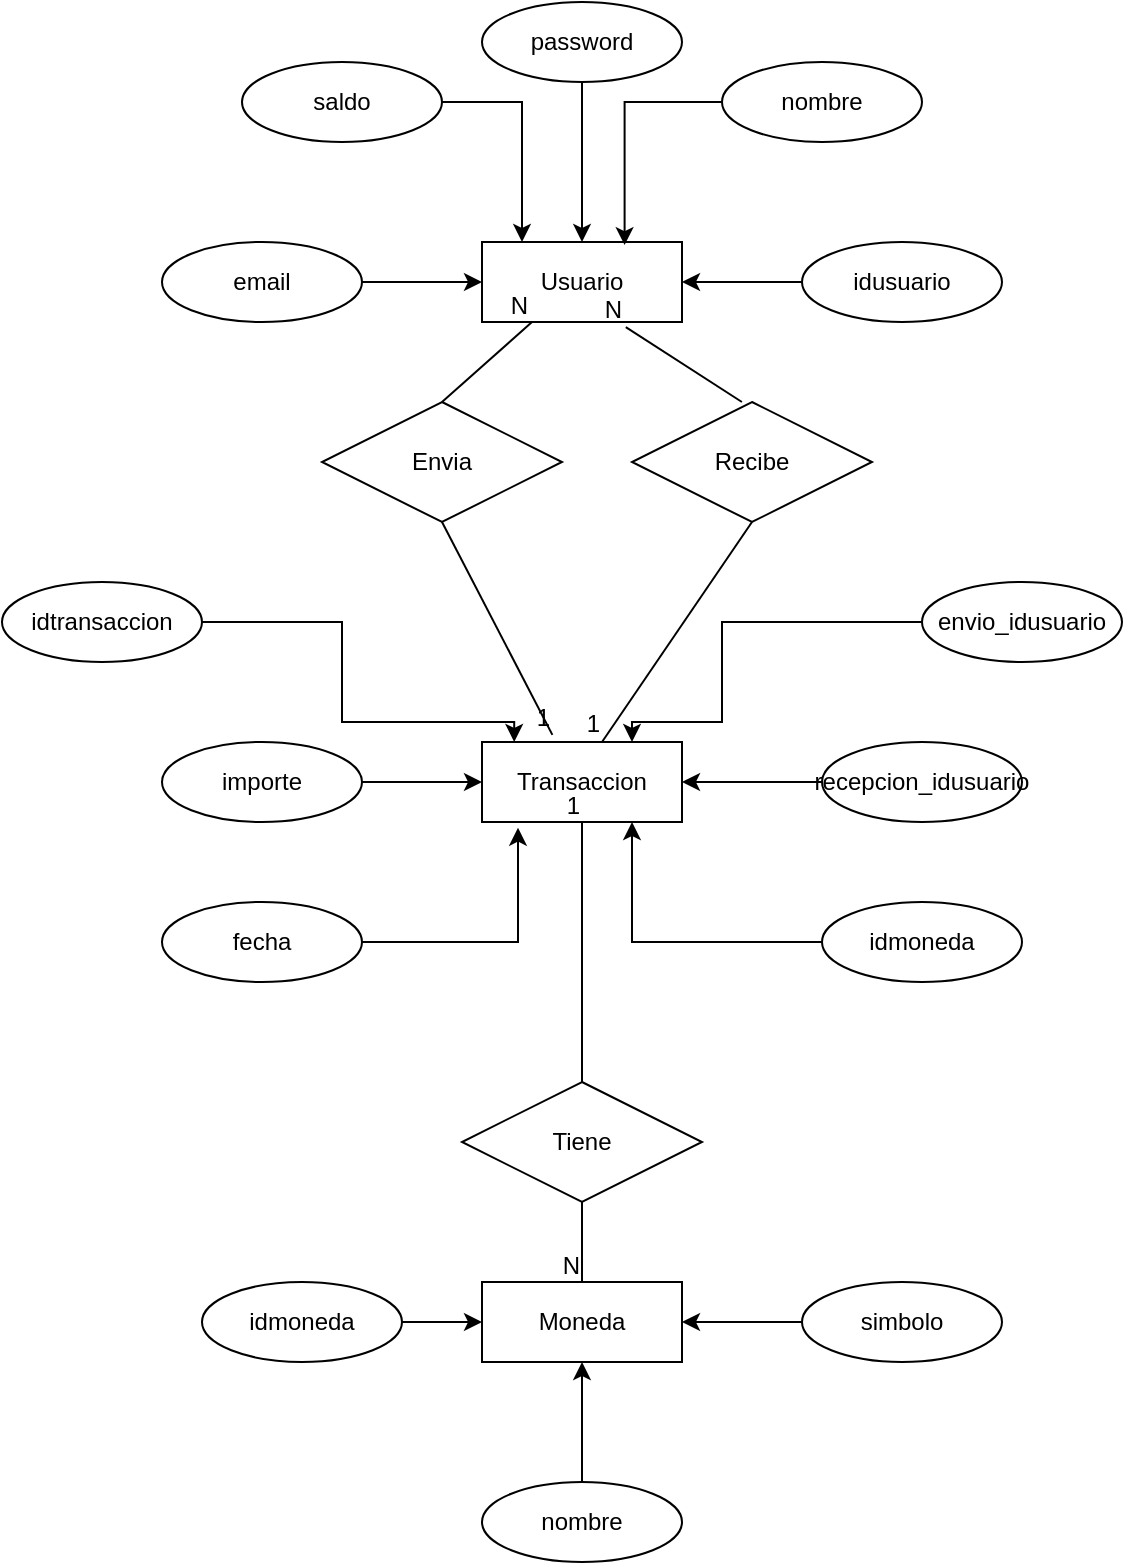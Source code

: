 <mxfile version="24.2.1" type="google">
  <diagram name="Page-1" id="TYNb1PDH3Irhw7wdlrGG">
    <mxGraphModel grid="1" page="1" gridSize="10" guides="1" tooltips="1" connect="1" arrows="1" fold="1" pageScale="1" pageWidth="850" pageHeight="1100" math="0" shadow="0">
      <root>
        <mxCell id="0" />
        <mxCell id="1" parent="0" />
        <mxCell id="53RuscuE_dz8axUHIlg9-6" value="Usuario" style="whiteSpace=wrap;html=1;align=center;" vertex="1" parent="1">
          <mxGeometry x="350" y="140" width="100" height="40" as="geometry" />
        </mxCell>
        <mxCell id="53RuscuE_dz8axUHIlg9-7" value="Transaccion" style="whiteSpace=wrap;html=1;align=center;" vertex="1" parent="1">
          <mxGeometry x="350" y="390" width="100" height="40" as="geometry" />
        </mxCell>
        <mxCell id="53RuscuE_dz8axUHIlg9-8" value="Moneda" style="whiteSpace=wrap;html=1;align=center;" vertex="1" parent="1">
          <mxGeometry x="350" y="660" width="100" height="40" as="geometry" />
        </mxCell>
        <mxCell id="53RuscuE_dz8axUHIlg9-18" style="edgeStyle=orthogonalEdgeStyle;rounded=0;orthogonalLoop=1;jettySize=auto;html=1;entryX=1;entryY=0.5;entryDx=0;entryDy=0;" edge="1" parent="1" source="53RuscuE_dz8axUHIlg9-9" target="53RuscuE_dz8axUHIlg9-6">
          <mxGeometry relative="1" as="geometry" />
        </mxCell>
        <mxCell id="53RuscuE_dz8axUHIlg9-9" value="idusuario" style="ellipse;whiteSpace=wrap;html=1;align=center;" vertex="1" parent="1">
          <mxGeometry x="510" y="140" width="100" height="40" as="geometry" />
        </mxCell>
        <mxCell id="53RuscuE_dz8axUHIlg9-10" value="nombre" style="ellipse;whiteSpace=wrap;html=1;align=center;" vertex="1" parent="1">
          <mxGeometry x="470" y="50" width="100" height="40" as="geometry" />
        </mxCell>
        <mxCell id="53RuscuE_dz8axUHIlg9-11" value="email" style="ellipse;whiteSpace=wrap;html=1;align=center;" vertex="1" parent="1">
          <mxGeometry x="190" y="140" width="100" height="40" as="geometry" />
        </mxCell>
        <mxCell id="53RuscuE_dz8axUHIlg9-14" value="" style="edgeStyle=orthogonalEdgeStyle;rounded=0;orthogonalLoop=1;jettySize=auto;html=1;" edge="1" parent="1" source="53RuscuE_dz8axUHIlg9-12" target="53RuscuE_dz8axUHIlg9-6">
          <mxGeometry relative="1" as="geometry" />
        </mxCell>
        <mxCell id="53RuscuE_dz8axUHIlg9-12" value="password" style="ellipse;whiteSpace=wrap;html=1;align=center;" vertex="1" parent="1">
          <mxGeometry x="350" y="20" width="100" height="40" as="geometry" />
        </mxCell>
        <mxCell id="53RuscuE_dz8axUHIlg9-13" value="saldo" style="ellipse;whiteSpace=wrap;html=1;align=center;" vertex="1" parent="1">
          <mxGeometry x="230" y="50" width="100" height="40" as="geometry" />
        </mxCell>
        <mxCell id="53RuscuE_dz8axUHIlg9-15" style="edgeStyle=orthogonalEdgeStyle;rounded=0;orthogonalLoop=1;jettySize=auto;html=1;entryX=0.713;entryY=0.039;entryDx=0;entryDy=0;entryPerimeter=0;" edge="1" parent="1" source="53RuscuE_dz8axUHIlg9-10" target="53RuscuE_dz8axUHIlg9-6">
          <mxGeometry relative="1" as="geometry" />
        </mxCell>
        <mxCell id="53RuscuE_dz8axUHIlg9-16" style="edgeStyle=orthogonalEdgeStyle;rounded=0;orthogonalLoop=1;jettySize=auto;html=1;entryX=0.2;entryY=0;entryDx=0;entryDy=0;entryPerimeter=0;" edge="1" parent="1" source="53RuscuE_dz8axUHIlg9-13" target="53RuscuE_dz8axUHIlg9-6">
          <mxGeometry relative="1" as="geometry" />
        </mxCell>
        <mxCell id="53RuscuE_dz8axUHIlg9-17" style="edgeStyle=orthogonalEdgeStyle;rounded=0;orthogonalLoop=1;jettySize=auto;html=1;entryX=0;entryY=0.5;entryDx=0;entryDy=0;" edge="1" parent="1" source="53RuscuE_dz8axUHIlg9-11" target="53RuscuE_dz8axUHIlg9-6">
          <mxGeometry relative="1" as="geometry" />
        </mxCell>
        <mxCell id="53RuscuE_dz8axUHIlg9-23" style="edgeStyle=orthogonalEdgeStyle;rounded=0;orthogonalLoop=1;jettySize=auto;html=1;entryX=0;entryY=0.5;entryDx=0;entryDy=0;" edge="1" parent="1" source="53RuscuE_dz8axUHIlg9-19" target="53RuscuE_dz8axUHIlg9-8">
          <mxGeometry relative="1" as="geometry" />
        </mxCell>
        <mxCell id="53RuscuE_dz8axUHIlg9-19" value="idmoneda" style="ellipse;whiteSpace=wrap;html=1;align=center;" vertex="1" parent="1">
          <mxGeometry x="210" y="660" width="100" height="40" as="geometry" />
        </mxCell>
        <mxCell id="53RuscuE_dz8axUHIlg9-24" style="edgeStyle=orthogonalEdgeStyle;rounded=0;orthogonalLoop=1;jettySize=auto;html=1;entryX=0.5;entryY=1;entryDx=0;entryDy=0;" edge="1" parent="1" source="53RuscuE_dz8axUHIlg9-20" target="53RuscuE_dz8axUHIlg9-8">
          <mxGeometry relative="1" as="geometry" />
        </mxCell>
        <mxCell id="53RuscuE_dz8axUHIlg9-20" value="nombre" style="ellipse;whiteSpace=wrap;html=1;align=center;" vertex="1" parent="1">
          <mxGeometry x="350" y="760" width="100" height="40" as="geometry" />
        </mxCell>
        <mxCell id="53RuscuE_dz8axUHIlg9-22" style="edgeStyle=orthogonalEdgeStyle;rounded=0;orthogonalLoop=1;jettySize=auto;html=1;" edge="1" parent="1" source="53RuscuE_dz8axUHIlg9-21" target="53RuscuE_dz8axUHIlg9-8">
          <mxGeometry relative="1" as="geometry" />
        </mxCell>
        <mxCell id="53RuscuE_dz8axUHIlg9-21" value="simbolo" style="ellipse;whiteSpace=wrap;html=1;align=center;" vertex="1" parent="1">
          <mxGeometry x="510" y="660" width="100" height="40" as="geometry" />
        </mxCell>
        <mxCell id="53RuscuE_dz8axUHIlg9-34" style="edgeStyle=orthogonalEdgeStyle;rounded=0;orthogonalLoop=1;jettySize=auto;html=1;entryX=0.75;entryY=0;entryDx=0;entryDy=0;" edge="1" parent="1" source="53RuscuE_dz8axUHIlg9-25" target="53RuscuE_dz8axUHIlg9-7">
          <mxGeometry relative="1" as="geometry">
            <Array as="points">
              <mxPoint x="470" y="330" />
              <mxPoint x="470" y="380" />
              <mxPoint x="425" y="380" />
            </Array>
          </mxGeometry>
        </mxCell>
        <mxCell id="53RuscuE_dz8axUHIlg9-25" value="envio_idusuario" style="ellipse;whiteSpace=wrap;html=1;align=center;" vertex="1" parent="1">
          <mxGeometry x="570" y="310" width="100" height="40" as="geometry" />
        </mxCell>
        <mxCell id="53RuscuE_dz8axUHIlg9-33" style="edgeStyle=orthogonalEdgeStyle;rounded=0;orthogonalLoop=1;jettySize=auto;html=1;entryX=1;entryY=0.5;entryDx=0;entryDy=0;" edge="1" parent="1" source="53RuscuE_dz8axUHIlg9-26" target="53RuscuE_dz8axUHIlg9-7">
          <mxGeometry relative="1" as="geometry" />
        </mxCell>
        <mxCell id="53RuscuE_dz8axUHIlg9-26" value="recepcion_idusuario" style="ellipse;whiteSpace=wrap;html=1;align=center;" vertex="1" parent="1">
          <mxGeometry x="520" y="390" width="100" height="40" as="geometry" />
        </mxCell>
        <mxCell id="53RuscuE_dz8axUHIlg9-35" style="edgeStyle=orthogonalEdgeStyle;rounded=0;orthogonalLoop=1;jettySize=auto;html=1;entryX=0.75;entryY=1;entryDx=0;entryDy=0;" edge="1" parent="1" source="53RuscuE_dz8axUHIlg9-27" target="53RuscuE_dz8axUHIlg9-7">
          <mxGeometry relative="1" as="geometry" />
        </mxCell>
        <mxCell id="53RuscuE_dz8axUHIlg9-27" value="idmoneda" style="ellipse;whiteSpace=wrap;html=1;align=center;" vertex="1" parent="1">
          <mxGeometry x="520" y="470" width="100" height="40" as="geometry" />
        </mxCell>
        <mxCell id="53RuscuE_dz8axUHIlg9-28" value="idtransaccion" style="ellipse;whiteSpace=wrap;html=1;align=center;" vertex="1" parent="1">
          <mxGeometry x="110" y="310" width="100" height="40" as="geometry" />
        </mxCell>
        <mxCell id="53RuscuE_dz8axUHIlg9-32" style="edgeStyle=orthogonalEdgeStyle;rounded=0;orthogonalLoop=1;jettySize=auto;html=1;entryX=0;entryY=0.5;entryDx=0;entryDy=0;" edge="1" parent="1" source="53RuscuE_dz8axUHIlg9-29" target="53RuscuE_dz8axUHIlg9-7">
          <mxGeometry relative="1" as="geometry" />
        </mxCell>
        <mxCell id="53RuscuE_dz8axUHIlg9-29" value="importe" style="ellipse;whiteSpace=wrap;html=1;align=center;" vertex="1" parent="1">
          <mxGeometry x="190" y="390" width="100" height="40" as="geometry" />
        </mxCell>
        <mxCell id="53RuscuE_dz8axUHIlg9-30" value="fecha" style="ellipse;whiteSpace=wrap;html=1;align=center;" vertex="1" parent="1">
          <mxGeometry x="190" y="470" width="100" height="40" as="geometry" />
        </mxCell>
        <mxCell id="53RuscuE_dz8axUHIlg9-31" style="edgeStyle=orthogonalEdgeStyle;rounded=0;orthogonalLoop=1;jettySize=auto;html=1;entryX=0.161;entryY=0;entryDx=0;entryDy=0;entryPerimeter=0;" edge="1" parent="1" source="53RuscuE_dz8axUHIlg9-28" target="53RuscuE_dz8axUHIlg9-7">
          <mxGeometry relative="1" as="geometry">
            <Array as="points">
              <mxPoint x="280" y="330" />
              <mxPoint x="280" y="380" />
              <mxPoint x="366" y="380" />
            </Array>
          </mxGeometry>
        </mxCell>
        <mxCell id="53RuscuE_dz8axUHIlg9-36" style="edgeStyle=orthogonalEdgeStyle;rounded=0;orthogonalLoop=1;jettySize=auto;html=1;entryX=0.18;entryY=1.071;entryDx=0;entryDy=0;entryPerimeter=0;" edge="1" parent="1" source="53RuscuE_dz8axUHIlg9-30" target="53RuscuE_dz8axUHIlg9-7">
          <mxGeometry relative="1" as="geometry" />
        </mxCell>
        <mxCell id="53RuscuE_dz8axUHIlg9-37" value="Envia" style="shape=rhombus;perimeter=rhombusPerimeter;whiteSpace=wrap;html=1;align=center;" vertex="1" parent="1">
          <mxGeometry x="270" y="220" width="120" height="60" as="geometry" />
        </mxCell>
        <mxCell id="53RuscuE_dz8axUHIlg9-45" value="Tiene" style="shape=rhombus;perimeter=rhombusPerimeter;whiteSpace=wrap;html=1;align=center;" vertex="1" parent="1">
          <mxGeometry x="340" y="560" width="120" height="60" as="geometry" />
        </mxCell>
        <mxCell id="53RuscuE_dz8axUHIlg9-46" value="" style="endArrow=none;html=1;rounded=0;entryX=0.5;entryY=0;entryDx=0;entryDy=0;exitX=0.5;exitY=1;exitDx=0;exitDy=0;" edge="1" parent="1" source="53RuscuE_dz8axUHIlg9-45" target="53RuscuE_dz8axUHIlg9-8">
          <mxGeometry relative="1" as="geometry">
            <mxPoint x="370" y="630" as="sourcePoint" />
            <mxPoint x="420" y="610" as="targetPoint" />
          </mxGeometry>
        </mxCell>
        <mxCell id="53RuscuE_dz8axUHIlg9-47" value="N" style="resizable=0;html=1;whiteSpace=wrap;align=right;verticalAlign=bottom;" connectable="0" vertex="1" parent="53RuscuE_dz8axUHIlg9-46">
          <mxGeometry x="1" relative="1" as="geometry" />
        </mxCell>
        <mxCell id="53RuscuE_dz8axUHIlg9-48" value="" style="endArrow=none;html=1;rounded=0;entryX=0.5;entryY=1;entryDx=0;entryDy=0;" edge="1" parent="1" source="53RuscuE_dz8axUHIlg9-45" target="53RuscuE_dz8axUHIlg9-7">
          <mxGeometry relative="1" as="geometry">
            <mxPoint x="140" y="550" as="sourcePoint" />
            <mxPoint x="300" y="550" as="targetPoint" />
          </mxGeometry>
        </mxCell>
        <mxCell id="53RuscuE_dz8axUHIlg9-49" value="1" style="resizable=0;html=1;whiteSpace=wrap;align=right;verticalAlign=bottom;" connectable="0" vertex="1" parent="53RuscuE_dz8axUHIlg9-48">
          <mxGeometry x="1" relative="1" as="geometry" />
        </mxCell>
        <mxCell id="53RuscuE_dz8axUHIlg9-50" value="Recibe" style="shape=rhombus;perimeter=rhombusPerimeter;whiteSpace=wrap;html=1;align=center;" vertex="1" parent="1">
          <mxGeometry x="425" y="220" width="120" height="60" as="geometry" />
        </mxCell>
        <mxCell id="53RuscuE_dz8axUHIlg9-51" value="" style="endArrow=none;html=1;rounded=0;entryX=0.25;entryY=1;entryDx=0;entryDy=0;exitX=0.5;exitY=0;exitDx=0;exitDy=0;" edge="1" parent="1" source="53RuscuE_dz8axUHIlg9-37" target="53RuscuE_dz8axUHIlg9-6">
          <mxGeometry relative="1" as="geometry">
            <mxPoint x="260" y="240" as="sourcePoint" />
            <mxPoint x="420" y="240" as="targetPoint" />
          </mxGeometry>
        </mxCell>
        <mxCell id="53RuscuE_dz8axUHIlg9-52" value="N" style="resizable=0;html=1;whiteSpace=wrap;align=right;verticalAlign=bottom;" connectable="0" vertex="1" parent="53RuscuE_dz8axUHIlg9-51">
          <mxGeometry x="1" relative="1" as="geometry" />
        </mxCell>
        <mxCell id="53RuscuE_dz8axUHIlg9-53" value="" style="endArrow=none;html=1;rounded=0;exitX=0.5;exitY=1;exitDx=0;exitDy=0;entryX=0.352;entryY=-0.089;entryDx=0;entryDy=0;entryPerimeter=0;" edge="1" parent="1" source="53RuscuE_dz8axUHIlg9-37" target="53RuscuE_dz8axUHIlg9-7">
          <mxGeometry relative="1" as="geometry">
            <mxPoint x="370" y="310" as="sourcePoint" />
            <mxPoint x="530" y="310" as="targetPoint" />
          </mxGeometry>
        </mxCell>
        <mxCell id="53RuscuE_dz8axUHIlg9-54" value="1" style="resizable=0;html=1;whiteSpace=wrap;align=right;verticalAlign=bottom;" connectable="0" vertex="1" parent="53RuscuE_dz8axUHIlg9-53">
          <mxGeometry x="1" relative="1" as="geometry" />
        </mxCell>
        <mxCell id="53RuscuE_dz8axUHIlg9-55" value="" style="endArrow=none;html=1;rounded=0;entryX=0.6;entryY=0;entryDx=0;entryDy=0;entryPerimeter=0;exitX=0.5;exitY=1;exitDx=0;exitDy=0;" edge="1" parent="1" source="53RuscuE_dz8axUHIlg9-50" target="53RuscuE_dz8axUHIlg9-7">
          <mxGeometry relative="1" as="geometry">
            <mxPoint x="486" y="284" as="sourcePoint" />
            <mxPoint x="420" y="240" as="targetPoint" />
          </mxGeometry>
        </mxCell>
        <mxCell id="53RuscuE_dz8axUHIlg9-56" value="1" style="resizable=0;html=1;whiteSpace=wrap;align=right;verticalAlign=bottom;" connectable="0" vertex="1" parent="53RuscuE_dz8axUHIlg9-55">
          <mxGeometry x="1" relative="1" as="geometry" />
        </mxCell>
        <mxCell id="53RuscuE_dz8axUHIlg9-57" value="" style="endArrow=none;html=1;rounded=0;entryX=0.719;entryY=1.064;entryDx=0;entryDy=0;entryPerimeter=0;exitX=0.458;exitY=0;exitDx=0;exitDy=0;exitPerimeter=0;" edge="1" parent="1" source="53RuscuE_dz8axUHIlg9-50" target="53RuscuE_dz8axUHIlg9-6">
          <mxGeometry relative="1" as="geometry">
            <mxPoint x="210" y="210" as="sourcePoint" />
            <mxPoint x="370" y="210" as="targetPoint" />
          </mxGeometry>
        </mxCell>
        <mxCell id="53RuscuE_dz8axUHIlg9-58" value="N" style="resizable=0;html=1;whiteSpace=wrap;align=right;verticalAlign=bottom;" connectable="0" vertex="1" parent="53RuscuE_dz8axUHIlg9-57">
          <mxGeometry x="1" relative="1" as="geometry" />
        </mxCell>
      </root>
    </mxGraphModel>
  </diagram>
</mxfile>
